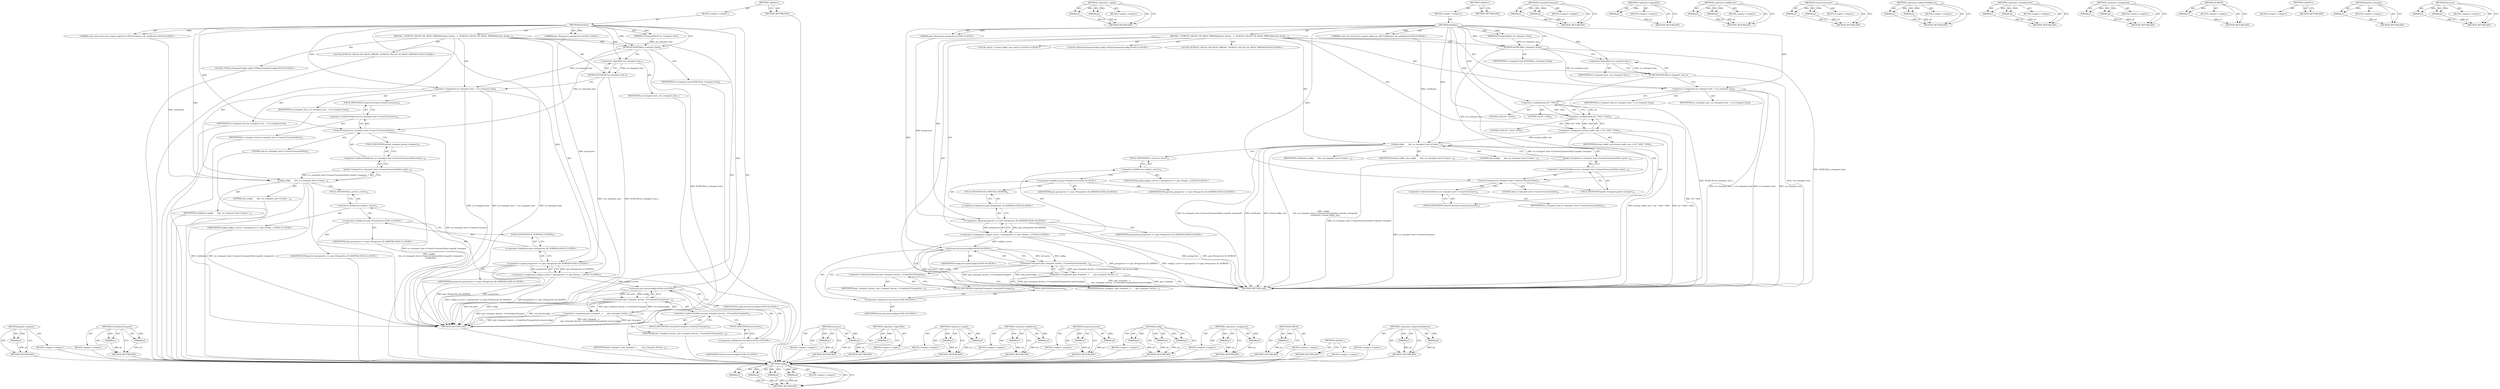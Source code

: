 digraph "std.move" {
vulnerable_102 [label=<(METHOD,packet_transport)>];
vulnerable_103 [label=<(PARAM,p1)>];
vulnerable_104 [label=<(BLOCK,&lt;empty&gt;,&lt;empty&gt;)>];
vulnerable_105 [label=<(METHOD_RETURN,ANY)>];
vulnerable_126 [label=<(METHOD,CreateQuicTransport)>];
vulnerable_127 [label=<(PARAM,p1)>];
vulnerable_128 [label=<(PARAM,p2)>];
vulnerable_129 [label=<(BLOCK,&lt;empty&gt;,&lt;empty&gt;)>];
vulnerable_130 [label=<(METHOD_RETURN,ANY)>];
vulnerable_6 [label=<(METHOD,&lt;global&gt;)<SUB>1</SUB>>];
vulnerable_7 [label=<(BLOCK,&lt;empty&gt;,&lt;empty&gt;)<SUB>1</SUB>>];
vulnerable_8 [label=<(METHOD,Initialize)<SUB>1</SUB>>];
vulnerable_9 [label=<(PARAM,IceTransportHost* ice_transport_host)<SUB>2</SUB>>];
vulnerable_10 [label="<(PARAM,quic::Perspective perspective)<SUB>3</SUB>>"];
vulnerable_11 [label="<(PARAM,const std::vector&lt;rtc::scoped_refptr&lt;rtc::RTCCertificate&gt;&gt;&amp; certificates)<SUB>4</SUB>>"];
vulnerable_12 [label=<(BLOCK,{
  DCHECK_CALLED_ON_VALID_THREAD(thread_checke...,{
  DCHECK_CALLED_ON_VALID_THREAD(thread_checke...)<SUB>4</SUB>>];
vulnerable_13 [label="<(LOCAL,DCHECK_CALLED_ON_VALID_THREAD : DCHECK_CALLED_ON_VALID_THREAD)<SUB>5</SUB>>"];
vulnerable_14 [label=<(DCHECK,DCHECK(ice_transport_host))<SUB>6</SUB>>];
vulnerable_15 [label=<(IDENTIFIER,ice_transport_host,DCHECK(ice_transport_host))<SUB>6</SUB>>];
vulnerable_16 [label=<(DCHECK,DCHECK(!ice_transport_host_))<SUB>7</SUB>>];
vulnerable_17 [label=<(&lt;operator&gt;.logicalNot,!ice_transport_host_)<SUB>7</SUB>>];
vulnerable_18 [label=<(IDENTIFIER,ice_transport_host_,!ice_transport_host_)<SUB>7</SUB>>];
vulnerable_19 [label=<(&lt;operator&gt;.assignment,ice_transport_host_ = ice_transport_host)<SUB>8</SUB>>];
vulnerable_20 [label=<(IDENTIFIER,ice_transport_host_,ice_transport_host_ = ice_transport_host)<SUB>8</SUB>>];
vulnerable_21 [label=<(IDENTIFIER,ice_transport_host,ice_transport_host_ = ice_transport_host)<SUB>8</SUB>>];
vulnerable_22 [label="<(LOCAL,P2PQuicTransportConfig config: P2PQuicTransportConfig)<SUB>9</SUB>>"];
vulnerable_23 [label=<(config,config(
       this, ice_transport_host-&gt;Connec...)<SUB>9</SUB>>];
vulnerable_24 [label=<(LITERAL,this,config(
       this, ice_transport_host-&gt;Connec...)<SUB>10</SUB>>];
vulnerable_25 [label=<(packet_transport,ice_transport_host-&gt;ConnectConsumer(this)-&gt;pack...)<SUB>10</SUB>>];
vulnerable_26 [label=<(&lt;operator&gt;.indirectFieldAccess,ice_transport_host-&gt;ConnectConsumer(this)-&gt;pack...)<SUB>10</SUB>>];
vulnerable_27 [label=<(ConnectConsumer,ice_transport_host-&gt;ConnectConsumer(this))<SUB>10</SUB>>];
vulnerable_28 [label=<(&lt;operator&gt;.indirectFieldAccess,ice_transport_host-&gt;ConnectConsumer)<SUB>10</SUB>>];
vulnerable_29 [label=<(IDENTIFIER,ice_transport_host,ice_transport_host-&gt;ConnectConsumer(this))<SUB>10</SUB>>];
vulnerable_30 [label=<(FIELD_IDENTIFIER,ConnectConsumer,ConnectConsumer)<SUB>10</SUB>>];
vulnerable_31 [label=<(LITERAL,this,ice_transport_host-&gt;ConnectConsumer(this))<SUB>10</SUB>>];
vulnerable_32 [label=<(FIELD_IDENTIFIER,packet_transport,packet_transport)<SUB>10</SUB>>];
vulnerable_33 [label=<(IDENTIFIER,certificates,config(
       this, ice_transport_host-&gt;Connec...)<SUB>11</SUB>>];
vulnerable_34 [label="<(&lt;operator&gt;.assignment,config.is_server = (perspective == quic::Perspe...)<SUB>12</SUB>>"];
vulnerable_35 [label=<(&lt;operator&gt;.fieldAccess,config.is_server)<SUB>12</SUB>>];
vulnerable_36 [label="<(IDENTIFIER,config,config.is_server = (perspective == quic::Perspe...)<SUB>12</SUB>>"];
vulnerable_37 [label=<(FIELD_IDENTIFIER,is_server,is_server)<SUB>12</SUB>>];
vulnerable_38 [label="<(&lt;operator&gt;.equals,perspective == quic::Perspective::IS_SERVER)<SUB>12</SUB>>"];
vulnerable_39 [label="<(IDENTIFIER,perspective,perspective == quic::Perspective::IS_SERVER)<SUB>12</SUB>>"];
vulnerable_40 [label="<(&lt;operator&gt;.fieldAccess,quic::Perspective::IS_SERVER)<SUB>12</SUB>>"];
vulnerable_41 [label="<(&lt;operator&gt;.fieldAccess,quic::Perspective)<SUB>12</SUB>>"];
vulnerable_42 [label="<(IDENTIFIER,quic,perspective == quic::Perspective::IS_SERVER)<SUB>12</SUB>>"];
vulnerable_43 [label="<(IDENTIFIER,Perspective,perspective == quic::Perspective::IS_SERVER)<SUB>12</SUB>>"];
vulnerable_44 [label=<(FIELD_IDENTIFIER,IS_SERVER,IS_SERVER)<SUB>12</SUB>>];
vulnerable_45 [label=<(&lt;operator&gt;.assignment,quic_transport_ =
       quic_transport_factory...)<SUB>13</SUB>>];
vulnerable_46 [label=<(IDENTIFIER,quic_transport_,quic_transport_ =
       quic_transport_factory...)<SUB>13</SUB>>];
vulnerable_47 [label=<(CreateQuicTransport,quic_transport_factory_-&gt;CreateQuicTransport(st...)<SUB>14</SUB>>];
vulnerable_48 [label=<(&lt;operator&gt;.indirectFieldAccess,quic_transport_factory_-&gt;CreateQuicTransport)<SUB>14</SUB>>];
vulnerable_49 [label=<(IDENTIFIER,quic_transport_factory_,quic_transport_factory_-&gt;CreateQuicTransport(st...)<SUB>14</SUB>>];
vulnerable_50 [label=<(FIELD_IDENTIFIER,CreateQuicTransport,CreateQuicTransport)<SUB>14</SUB>>];
vulnerable_51 [label="<(std.move,std::move(config))<SUB>14</SUB>>"];
vulnerable_52 [label="<(&lt;operator&gt;.fieldAccess,std::move)<SUB>14</SUB>>"];
vulnerable_53 [label="<(IDENTIFIER,std,std::move(config))<SUB>14</SUB>>"];
vulnerable_54 [label=<(FIELD_IDENTIFIER,move,move)<SUB>14</SUB>>];
vulnerable_55 [label="<(IDENTIFIER,config,std::move(config))<SUB>14</SUB>>"];
vulnerable_56 [label=<(METHOD_RETURN,void)<SUB>1</SUB>>];
vulnerable_58 [label=<(METHOD_RETURN,ANY)<SUB>1</SUB>>];
vulnerable_131 [label=<(METHOD,std.move)>];
vulnerable_132 [label=<(PARAM,p1)>];
vulnerable_133 [label=<(PARAM,p2)>];
vulnerable_134 [label=<(BLOCK,&lt;empty&gt;,&lt;empty&gt;)>];
vulnerable_135 [label=<(METHOD_RETURN,ANY)>];
vulnerable_87 [label=<(METHOD,&lt;operator&gt;.logicalNot)>];
vulnerable_88 [label=<(PARAM,p1)>];
vulnerable_89 [label=<(BLOCK,&lt;empty&gt;,&lt;empty&gt;)>];
vulnerable_90 [label=<(METHOD_RETURN,ANY)>];
vulnerable_121 [label=<(METHOD,&lt;operator&gt;.equals)>];
vulnerable_122 [label=<(PARAM,p1)>];
vulnerable_123 [label=<(PARAM,p2)>];
vulnerable_124 [label=<(BLOCK,&lt;empty&gt;,&lt;empty&gt;)>];
vulnerable_125 [label=<(METHOD_RETURN,ANY)>];
vulnerable_116 [label=<(METHOD,&lt;operator&gt;.fieldAccess)>];
vulnerable_117 [label=<(PARAM,p1)>];
vulnerable_118 [label=<(PARAM,p2)>];
vulnerable_119 [label=<(BLOCK,&lt;empty&gt;,&lt;empty&gt;)>];
vulnerable_120 [label=<(METHOD_RETURN,ANY)>];
vulnerable_111 [label=<(METHOD,ConnectConsumer)>];
vulnerable_112 [label=<(PARAM,p1)>];
vulnerable_113 [label=<(PARAM,p2)>];
vulnerable_114 [label=<(BLOCK,&lt;empty&gt;,&lt;empty&gt;)>];
vulnerable_115 [label=<(METHOD_RETURN,ANY)>];
vulnerable_96 [label=<(METHOD,config)>];
vulnerable_97 [label=<(PARAM,p1)>];
vulnerable_98 [label=<(PARAM,p2)>];
vulnerable_99 [label=<(PARAM,p3)>];
vulnerable_100 [label=<(BLOCK,&lt;empty&gt;,&lt;empty&gt;)>];
vulnerable_101 [label=<(METHOD_RETURN,ANY)>];
vulnerable_91 [label=<(METHOD,&lt;operator&gt;.assignment)>];
vulnerable_92 [label=<(PARAM,p1)>];
vulnerable_93 [label=<(PARAM,p2)>];
vulnerable_94 [label=<(BLOCK,&lt;empty&gt;,&lt;empty&gt;)>];
vulnerable_95 [label=<(METHOD_RETURN,ANY)>];
vulnerable_83 [label=<(METHOD,DCHECK)>];
vulnerable_84 [label=<(PARAM,p1)>];
vulnerable_85 [label=<(BLOCK,&lt;empty&gt;,&lt;empty&gt;)>];
vulnerable_86 [label=<(METHOD_RETURN,ANY)>];
vulnerable_77 [label=<(METHOD,&lt;global&gt;)<SUB>1</SUB>>];
vulnerable_78 [label=<(BLOCK,&lt;empty&gt;,&lt;empty&gt;)>];
vulnerable_79 [label=<(METHOD_RETURN,ANY)>];
vulnerable_106 [label=<(METHOD,&lt;operator&gt;.indirectFieldAccess)>];
vulnerable_107 [label=<(PARAM,p1)>];
vulnerable_108 [label=<(PARAM,p2)>];
vulnerable_109 [label=<(BLOCK,&lt;empty&gt;,&lt;empty&gt;)>];
vulnerable_110 [label=<(METHOD_RETURN,ANY)>];
fixed_114 [label=<(METHOD,config)>];
fixed_115 [label=<(PARAM,p1)>];
fixed_116 [label=<(PARAM,p2)>];
fixed_117 [label=<(PARAM,p3)>];
fixed_118 [label=<(PARAM,p4)>];
fixed_119 [label=<(BLOCK,&lt;empty&gt;,&lt;empty&gt;)>];
fixed_120 [label=<(METHOD_RETURN,ANY)>];
fixed_140 [label=<(METHOD,&lt;operator&gt;.equals)>];
fixed_141 [label=<(PARAM,p1)>];
fixed_142 [label=<(PARAM,p2)>];
fixed_143 [label=<(BLOCK,&lt;empty&gt;,&lt;empty&gt;)>];
fixed_144 [label=<(METHOD_RETURN,ANY)>];
fixed_6 [label=<(METHOD,&lt;global&gt;)<SUB>1</SUB>>];
fixed_7 [label=<(BLOCK,&lt;empty&gt;,&lt;empty&gt;)<SUB>1</SUB>>];
fixed_8 [label=<(METHOD,Initialize)<SUB>1</SUB>>];
fixed_9 [label=<(PARAM,IceTransportHost* ice_transport_host)<SUB>2</SUB>>];
fixed_10 [label="<(PARAM,quic::Perspective perspective)<SUB>3</SUB>>"];
fixed_11 [label="<(PARAM,const std::vector&lt;rtc::scoped_refptr&lt;rtc::RTCCertificate&gt;&gt;&amp; certificates)<SUB>4</SUB>>"];
fixed_12 [label=<(BLOCK,{
  DCHECK_CALLED_ON_VALID_THREAD(thread_checke...,{
  DCHECK_CALLED_ON_VALID_THREAD(thread_checke...)<SUB>4</SUB>>];
fixed_13 [label="<(LOCAL,DCHECK_CALLED_ON_VALID_THREAD : DCHECK_CALLED_ON_VALID_THREAD)<SUB>5</SUB>>"];
fixed_14 [label=<(DCHECK,DCHECK(ice_transport_host))<SUB>6</SUB>>];
fixed_15 [label=<(IDENTIFIER,ice_transport_host,DCHECK(ice_transport_host))<SUB>6</SUB>>];
fixed_16 [label=<(DCHECK,DCHECK(!ice_transport_host_))<SUB>7</SUB>>];
fixed_17 [label=<(&lt;operator&gt;.logicalNot,!ice_transport_host_)<SUB>7</SUB>>];
fixed_18 [label=<(IDENTIFIER,ice_transport_host_,!ice_transport_host_)<SUB>7</SUB>>];
fixed_19 [label=<(&lt;operator&gt;.assignment,ice_transport_host_ = ice_transport_host)<SUB>8</SUB>>];
fixed_20 [label=<(IDENTIFIER,ice_transport_host_,ice_transport_host_ = ice_transport_host)<SUB>8</SUB>>];
fixed_21 [label=<(IDENTIFIER,ice_transport_host,ice_transport_host_ = ice_transport_host)<SUB>8</SUB>>];
fixed_22 [label="<(LOCAL,uint32_t stream_buffer_size: uint32_t)<SUB>12</SUB>>"];
fixed_23 [label=<(&lt;operator&gt;.assignment,stream_buffer_size = 24 * 1024 * 1024)<SUB>12</SUB>>];
fixed_24 [label=<(IDENTIFIER,stream_buffer_size,stream_buffer_size = 24 * 1024 * 1024)<SUB>12</SUB>>];
fixed_25 [label=<(&lt;operator&gt;.multiplication,24 * 1024 * 1024)<SUB>12</SUB>>];
fixed_26 [label=<(&lt;operator&gt;.multiplication,24 * 1024)<SUB>12</SUB>>];
fixed_27 [label=<(LITERAL,24,24 * 1024)<SUB>12</SUB>>];
fixed_28 [label=<(LITERAL,1024,24 * 1024)<SUB>12</SUB>>];
fixed_29 [label=<(LITERAL,1024,24 * 1024 * 1024)<SUB>12</SUB>>];
fixed_30 [label="<(LOCAL,P2PQuicTransportConfig config: P2PQuicTransportConfig)<SUB>13</SUB>>"];
fixed_31 [label=<(config,config(
       this, ice_transport_host-&gt;Connec...)<SUB>13</SUB>>];
fixed_32 [label=<(LITERAL,this,config(
       this, ice_transport_host-&gt;Connec...)<SUB>14</SUB>>];
fixed_33 [label=<(packet_transport,ice_transport_host-&gt;ConnectConsumer(this)-&gt;pack...)<SUB>14</SUB>>];
fixed_34 [label=<(&lt;operator&gt;.indirectFieldAccess,ice_transport_host-&gt;ConnectConsumer(this)-&gt;pack...)<SUB>14</SUB>>];
fixed_35 [label=<(ConnectConsumer,ice_transport_host-&gt;ConnectConsumer(this))<SUB>14</SUB>>];
fixed_36 [label=<(&lt;operator&gt;.indirectFieldAccess,ice_transport_host-&gt;ConnectConsumer)<SUB>14</SUB>>];
fixed_37 [label=<(IDENTIFIER,ice_transport_host,ice_transport_host-&gt;ConnectConsumer(this))<SUB>14</SUB>>];
fixed_38 [label=<(FIELD_IDENTIFIER,ConnectConsumer,ConnectConsumer)<SUB>14</SUB>>];
fixed_39 [label=<(LITERAL,this,ice_transport_host-&gt;ConnectConsumer(this))<SUB>14</SUB>>];
fixed_40 [label=<(FIELD_IDENTIFIER,packet_transport,packet_transport)<SUB>14</SUB>>];
fixed_41 [label=<(IDENTIFIER,certificates,config(
       this, ice_transport_host-&gt;Connec...)<SUB>15</SUB>>];
fixed_42 [label=<(IDENTIFIER,stream_buffer_size,config(
       this, ice_transport_host-&gt;Connec...)<SUB>15</SUB>>];
fixed_43 [label="<(&lt;operator&gt;.assignment,config.is_server = (perspective == quic::Perspe...)<SUB>16</SUB>>"];
fixed_44 [label=<(&lt;operator&gt;.fieldAccess,config.is_server)<SUB>16</SUB>>];
fixed_45 [label="<(IDENTIFIER,config,config.is_server = (perspective == quic::Perspe...)<SUB>16</SUB>>"];
fixed_46 [label=<(FIELD_IDENTIFIER,is_server,is_server)<SUB>16</SUB>>];
fixed_47 [label="<(&lt;operator&gt;.equals,perspective == quic::Perspective::IS_SERVER)<SUB>16</SUB>>"];
fixed_48 [label="<(IDENTIFIER,perspective,perspective == quic::Perspective::IS_SERVER)<SUB>16</SUB>>"];
fixed_49 [label="<(&lt;operator&gt;.fieldAccess,quic::Perspective::IS_SERVER)<SUB>16</SUB>>"];
fixed_50 [label="<(&lt;operator&gt;.fieldAccess,quic::Perspective)<SUB>16</SUB>>"];
fixed_51 [label="<(IDENTIFIER,quic,perspective == quic::Perspective::IS_SERVER)<SUB>16</SUB>>"];
fixed_52 [label="<(IDENTIFIER,Perspective,perspective == quic::Perspective::IS_SERVER)<SUB>16</SUB>>"];
fixed_53 [label=<(FIELD_IDENTIFIER,IS_SERVER,IS_SERVER)<SUB>16</SUB>>];
fixed_54 [label=<(&lt;operator&gt;.assignment,quic_transport_ =
       quic_transport_factory...)<SUB>17</SUB>>];
fixed_55 [label=<(IDENTIFIER,quic_transport_,quic_transport_ =
       quic_transport_factory...)<SUB>17</SUB>>];
fixed_56 [label=<(CreateQuicTransport,quic_transport_factory_-&gt;CreateQuicTransport(st...)<SUB>18</SUB>>];
fixed_57 [label=<(&lt;operator&gt;.indirectFieldAccess,quic_transport_factory_-&gt;CreateQuicTransport)<SUB>18</SUB>>];
fixed_58 [label=<(IDENTIFIER,quic_transport_factory_,quic_transport_factory_-&gt;CreateQuicTransport(st...)<SUB>18</SUB>>];
fixed_59 [label=<(FIELD_IDENTIFIER,CreateQuicTransport,CreateQuicTransport)<SUB>18</SUB>>];
fixed_60 [label="<(std.move,std::move(config))<SUB>18</SUB>>"];
fixed_61 [label="<(&lt;operator&gt;.fieldAccess,std::move)<SUB>18</SUB>>"];
fixed_62 [label="<(IDENTIFIER,std,std::move(config))<SUB>18</SUB>>"];
fixed_63 [label=<(FIELD_IDENTIFIER,move,move)<SUB>18</SUB>>];
fixed_64 [label="<(IDENTIFIER,config,std::move(config))<SUB>18</SUB>>"];
fixed_65 [label=<(METHOD_RETURN,void)<SUB>1</SUB>>];
fixed_67 [label=<(METHOD_RETURN,ANY)<SUB>1</SUB>>];
fixed_145 [label=<(METHOD,CreateQuicTransport)>];
fixed_146 [label=<(PARAM,p1)>];
fixed_147 [label=<(PARAM,p2)>];
fixed_148 [label=<(BLOCK,&lt;empty&gt;,&lt;empty&gt;)>];
fixed_149 [label=<(METHOD_RETURN,ANY)>];
fixed_100 [label=<(METHOD,&lt;operator&gt;.logicalNot)>];
fixed_101 [label=<(PARAM,p1)>];
fixed_102 [label=<(BLOCK,&lt;empty&gt;,&lt;empty&gt;)>];
fixed_103 [label=<(METHOD_RETURN,ANY)>];
fixed_135 [label=<(METHOD,&lt;operator&gt;.fieldAccess)>];
fixed_136 [label=<(PARAM,p1)>];
fixed_137 [label=<(PARAM,p2)>];
fixed_138 [label=<(BLOCK,&lt;empty&gt;,&lt;empty&gt;)>];
fixed_139 [label=<(METHOD_RETURN,ANY)>];
fixed_130 [label=<(METHOD,ConnectConsumer)>];
fixed_131 [label=<(PARAM,p1)>];
fixed_132 [label=<(PARAM,p2)>];
fixed_133 [label=<(BLOCK,&lt;empty&gt;,&lt;empty&gt;)>];
fixed_134 [label=<(METHOD_RETURN,ANY)>];
fixed_125 [label=<(METHOD,&lt;operator&gt;.indirectFieldAccess)>];
fixed_126 [label=<(PARAM,p1)>];
fixed_127 [label=<(PARAM,p2)>];
fixed_128 [label=<(BLOCK,&lt;empty&gt;,&lt;empty&gt;)>];
fixed_129 [label=<(METHOD_RETURN,ANY)>];
fixed_109 [label=<(METHOD,&lt;operator&gt;.multiplication)>];
fixed_110 [label=<(PARAM,p1)>];
fixed_111 [label=<(PARAM,p2)>];
fixed_112 [label=<(BLOCK,&lt;empty&gt;,&lt;empty&gt;)>];
fixed_113 [label=<(METHOD_RETURN,ANY)>];
fixed_104 [label=<(METHOD,&lt;operator&gt;.assignment)>];
fixed_105 [label=<(PARAM,p1)>];
fixed_106 [label=<(PARAM,p2)>];
fixed_107 [label=<(BLOCK,&lt;empty&gt;,&lt;empty&gt;)>];
fixed_108 [label=<(METHOD_RETURN,ANY)>];
fixed_96 [label=<(METHOD,DCHECK)>];
fixed_97 [label=<(PARAM,p1)>];
fixed_98 [label=<(BLOCK,&lt;empty&gt;,&lt;empty&gt;)>];
fixed_99 [label=<(METHOD_RETURN,ANY)>];
fixed_90 [label=<(METHOD,&lt;global&gt;)<SUB>1</SUB>>];
fixed_91 [label=<(BLOCK,&lt;empty&gt;,&lt;empty&gt;)>];
fixed_92 [label=<(METHOD_RETURN,ANY)>];
fixed_121 [label=<(METHOD,packet_transport)>];
fixed_122 [label=<(PARAM,p1)>];
fixed_123 [label=<(BLOCK,&lt;empty&gt;,&lt;empty&gt;)>];
fixed_124 [label=<(METHOD_RETURN,ANY)>];
fixed_150 [label=<(METHOD,std.move)>];
fixed_151 [label=<(PARAM,p1)>];
fixed_152 [label=<(PARAM,p2)>];
fixed_153 [label=<(BLOCK,&lt;empty&gt;,&lt;empty&gt;)>];
fixed_154 [label=<(METHOD_RETURN,ANY)>];
vulnerable_102 -> vulnerable_103  [key=0, label="AST: "];
vulnerable_102 -> vulnerable_103  [key=1, label="DDG: "];
vulnerable_102 -> vulnerable_104  [key=0, label="AST: "];
vulnerable_102 -> vulnerable_105  [key=0, label="AST: "];
vulnerable_102 -> vulnerable_105  [key=1, label="CFG: "];
vulnerable_103 -> vulnerable_105  [key=0, label="DDG: p1"];
vulnerable_104 -> fixed_114  [key=0];
vulnerable_105 -> fixed_114  [key=0];
vulnerable_126 -> vulnerable_127  [key=0, label="AST: "];
vulnerable_126 -> vulnerable_127  [key=1, label="DDG: "];
vulnerable_126 -> vulnerable_129  [key=0, label="AST: "];
vulnerable_126 -> vulnerable_128  [key=0, label="AST: "];
vulnerable_126 -> vulnerable_128  [key=1, label="DDG: "];
vulnerable_126 -> vulnerable_130  [key=0, label="AST: "];
vulnerable_126 -> vulnerable_130  [key=1, label="CFG: "];
vulnerable_127 -> vulnerable_130  [key=0, label="DDG: p1"];
vulnerable_128 -> vulnerable_130  [key=0, label="DDG: p2"];
vulnerable_129 -> fixed_114  [key=0];
vulnerable_130 -> fixed_114  [key=0];
vulnerable_6 -> vulnerable_7  [key=0, label="AST: "];
vulnerable_6 -> vulnerable_58  [key=0, label="AST: "];
vulnerable_6 -> vulnerable_58  [key=1, label="CFG: "];
vulnerable_7 -> vulnerable_8  [key=0, label="AST: "];
vulnerable_8 -> vulnerable_9  [key=0, label="AST: "];
vulnerable_8 -> vulnerable_9  [key=1, label="DDG: "];
vulnerable_8 -> vulnerable_10  [key=0, label="AST: "];
vulnerable_8 -> vulnerable_10  [key=1, label="DDG: "];
vulnerable_8 -> vulnerable_11  [key=0, label="AST: "];
vulnerable_8 -> vulnerable_11  [key=1, label="DDG: "];
vulnerable_8 -> vulnerable_12  [key=0, label="AST: "];
vulnerable_8 -> vulnerable_56  [key=0, label="AST: "];
vulnerable_8 -> vulnerable_14  [key=0, label="CFG: "];
vulnerable_8 -> vulnerable_14  [key=1, label="DDG: "];
vulnerable_8 -> vulnerable_19  [key=0, label="DDG: "];
vulnerable_8 -> vulnerable_23  [key=0, label="DDG: "];
vulnerable_8 -> vulnerable_17  [key=0, label="DDG: "];
vulnerable_8 -> vulnerable_38  [key=0, label="DDG: "];
vulnerable_8 -> vulnerable_51  [key=0, label="DDG: "];
vulnerable_8 -> vulnerable_27  [key=0, label="DDG: "];
vulnerable_9 -> vulnerable_14  [key=0, label="DDG: ice_transport_host"];
vulnerable_10 -> vulnerable_38  [key=0, label="DDG: perspective"];
vulnerable_11 -> vulnerable_23  [key=0, label="DDG: certificates"];
vulnerable_12 -> vulnerable_13  [key=0, label="AST: "];
vulnerable_12 -> vulnerable_14  [key=0, label="AST: "];
vulnerable_12 -> vulnerable_16  [key=0, label="AST: "];
vulnerable_12 -> vulnerable_19  [key=0, label="AST: "];
vulnerable_12 -> vulnerable_22  [key=0, label="AST: "];
vulnerable_12 -> vulnerable_23  [key=0, label="AST: "];
vulnerable_12 -> vulnerable_34  [key=0, label="AST: "];
vulnerable_12 -> vulnerable_45  [key=0, label="AST: "];
vulnerable_13 -> fixed_114  [key=0];
vulnerable_14 -> vulnerable_15  [key=0, label="AST: "];
vulnerable_14 -> vulnerable_17  [key=0, label="CFG: "];
vulnerable_14 -> vulnerable_56  [key=0, label="DDG: DCHECK(ice_transport_host)"];
vulnerable_14 -> vulnerable_19  [key=0, label="DDG: ice_transport_host"];
vulnerable_14 -> vulnerable_27  [key=0, label="DDG: ice_transport_host"];
vulnerable_15 -> fixed_114  [key=0];
vulnerable_16 -> vulnerable_17  [key=0, label="AST: "];
vulnerable_16 -> vulnerable_19  [key=0, label="CFG: "];
vulnerable_16 -> vulnerable_56  [key=0, label="DDG: !ice_transport_host_"];
vulnerable_16 -> vulnerable_56  [key=1, label="DDG: DCHECK(!ice_transport_host_)"];
vulnerable_17 -> vulnerable_18  [key=0, label="AST: "];
vulnerable_17 -> vulnerable_16  [key=0, label="CFG: "];
vulnerable_17 -> vulnerable_16  [key=1, label="DDG: ice_transport_host_"];
vulnerable_18 -> fixed_114  [key=0];
vulnerable_19 -> vulnerable_20  [key=0, label="AST: "];
vulnerable_19 -> vulnerable_21  [key=0, label="AST: "];
vulnerable_19 -> vulnerable_30  [key=0, label="CFG: "];
vulnerable_19 -> vulnerable_56  [key=0, label="DDG: ice_transport_host_"];
vulnerable_19 -> vulnerable_56  [key=1, label="DDG: ice_transport_host"];
vulnerable_19 -> vulnerable_56  [key=2, label="DDG: ice_transport_host_ = ice_transport_host"];
vulnerable_20 -> fixed_114  [key=0];
vulnerable_21 -> fixed_114  [key=0];
vulnerable_22 -> fixed_114  [key=0];
vulnerable_23 -> vulnerable_24  [key=0, label="AST: "];
vulnerable_23 -> vulnerable_25  [key=0, label="AST: "];
vulnerable_23 -> vulnerable_33  [key=0, label="AST: "];
vulnerable_23 -> vulnerable_37  [key=0, label="CFG: "];
vulnerable_23 -> vulnerable_56  [key=0, label="DDG: ice_transport_host-&gt;ConnectConsumer(this)-&gt;packet_transport()"];
vulnerable_23 -> vulnerable_56  [key=1, label="DDG: certificates"];
vulnerable_23 -> vulnerable_56  [key=2, label="DDG: config(
       this, ice_transport_host-&gt;ConnectConsumer(this)-&gt;packet_transport(),
      certificates)"];
vulnerable_24 -> fixed_114  [key=0];
vulnerable_25 -> vulnerable_26  [key=0, label="AST: "];
vulnerable_25 -> vulnerable_23  [key=0, label="CFG: "];
vulnerable_25 -> vulnerable_23  [key=1, label="DDG: ice_transport_host-&gt;ConnectConsumer(this)-&gt;packet_transport"];
vulnerable_25 -> vulnerable_56  [key=0, label="DDG: ice_transport_host-&gt;ConnectConsumer(this)-&gt;packet_transport"];
vulnerable_26 -> vulnerable_27  [key=0, label="AST: "];
vulnerable_26 -> vulnerable_32  [key=0, label="AST: "];
vulnerable_26 -> vulnerable_25  [key=0, label="CFG: "];
vulnerable_27 -> vulnerable_28  [key=0, label="AST: "];
vulnerable_27 -> vulnerable_31  [key=0, label="AST: "];
vulnerable_27 -> vulnerable_32  [key=0, label="CFG: "];
vulnerable_27 -> vulnerable_56  [key=0, label="DDG: ice_transport_host-&gt;ConnectConsumer"];
vulnerable_28 -> vulnerable_29  [key=0, label="AST: "];
vulnerable_28 -> vulnerable_30  [key=0, label="AST: "];
vulnerable_28 -> vulnerable_27  [key=0, label="CFG: "];
vulnerable_29 -> fixed_114  [key=0];
vulnerable_30 -> vulnerable_28  [key=0, label="CFG: "];
vulnerable_31 -> fixed_114  [key=0];
vulnerable_32 -> vulnerable_26  [key=0, label="CFG: "];
vulnerable_33 -> fixed_114  [key=0];
vulnerable_34 -> vulnerable_35  [key=0, label="AST: "];
vulnerable_34 -> vulnerable_38  [key=0, label="AST: "];
vulnerable_34 -> vulnerable_50  [key=0, label="CFG: "];
vulnerable_34 -> vulnerable_56  [key=0, label="DDG: perspective == quic::Perspective::IS_SERVER"];
vulnerable_34 -> vulnerable_56  [key=1, label="DDG: config.is_server = (perspective == quic::Perspective::IS_SERVER)"];
vulnerable_34 -> vulnerable_51  [key=0, label="DDG: config.is_server"];
vulnerable_35 -> vulnerable_36  [key=0, label="AST: "];
vulnerable_35 -> vulnerable_37  [key=0, label="AST: "];
vulnerable_35 -> vulnerable_41  [key=0, label="CFG: "];
vulnerable_36 -> fixed_114  [key=0];
vulnerable_37 -> vulnerable_35  [key=0, label="CFG: "];
vulnerable_38 -> vulnerable_39  [key=0, label="AST: "];
vulnerable_38 -> vulnerable_40  [key=0, label="AST: "];
vulnerable_38 -> vulnerable_34  [key=0, label="CFG: "];
vulnerable_38 -> vulnerable_34  [key=1, label="DDG: perspective"];
vulnerable_38 -> vulnerable_34  [key=2, label="DDG: quic::Perspective::IS_SERVER"];
vulnerable_38 -> vulnerable_56  [key=0, label="DDG: perspective"];
vulnerable_38 -> vulnerable_56  [key=1, label="DDG: quic::Perspective::IS_SERVER"];
vulnerable_39 -> fixed_114  [key=0];
vulnerable_40 -> vulnerable_41  [key=0, label="AST: "];
vulnerable_40 -> vulnerable_44  [key=0, label="AST: "];
vulnerable_40 -> vulnerable_38  [key=0, label="CFG: "];
vulnerable_41 -> vulnerable_42  [key=0, label="AST: "];
vulnerable_41 -> vulnerable_43  [key=0, label="AST: "];
vulnerable_41 -> vulnerable_44  [key=0, label="CFG: "];
vulnerable_42 -> fixed_114  [key=0];
vulnerable_43 -> fixed_114  [key=0];
vulnerable_44 -> vulnerable_40  [key=0, label="CFG: "];
vulnerable_45 -> vulnerable_46  [key=0, label="AST: "];
vulnerable_45 -> vulnerable_47  [key=0, label="AST: "];
vulnerable_45 -> vulnerable_56  [key=0, label="CFG: "];
vulnerable_45 -> vulnerable_56  [key=1, label="DDG: quic_transport_factory_-&gt;CreateQuicTransport(std::move(config))"];
vulnerable_45 -> vulnerable_56  [key=2, label="DDG: quic_transport_ =
       quic_transport_factory_-&gt;CreateQuicTransport(std::move(config))"];
vulnerable_45 -> vulnerable_56  [key=3, label="DDG: quic_transport_"];
vulnerable_46 -> fixed_114  [key=0];
vulnerable_47 -> vulnerable_48  [key=0, label="AST: "];
vulnerable_47 -> vulnerable_51  [key=0, label="AST: "];
vulnerable_47 -> vulnerable_45  [key=0, label="CFG: "];
vulnerable_47 -> vulnerable_45  [key=1, label="DDG: quic_transport_factory_-&gt;CreateQuicTransport"];
vulnerable_47 -> vulnerable_45  [key=2, label="DDG: std::move(config)"];
vulnerable_47 -> vulnerable_56  [key=0, label="DDG: quic_transport_factory_-&gt;CreateQuicTransport"];
vulnerable_47 -> vulnerable_56  [key=1, label="DDG: std::move(config)"];
vulnerable_48 -> vulnerable_49  [key=0, label="AST: "];
vulnerable_48 -> vulnerable_50  [key=0, label="AST: "];
vulnerable_48 -> vulnerable_54  [key=0, label="CFG: "];
vulnerable_49 -> fixed_114  [key=0];
vulnerable_50 -> vulnerable_48  [key=0, label="CFG: "];
vulnerable_51 -> vulnerable_52  [key=0, label="AST: "];
vulnerable_51 -> vulnerable_55  [key=0, label="AST: "];
vulnerable_51 -> vulnerable_47  [key=0, label="CFG: "];
vulnerable_51 -> vulnerable_47  [key=1, label="DDG: std::move"];
vulnerable_51 -> vulnerable_47  [key=2, label="DDG: config"];
vulnerable_51 -> vulnerable_56  [key=0, label="DDG: std::move"];
vulnerable_51 -> vulnerable_56  [key=1, label="DDG: config"];
vulnerable_52 -> vulnerable_53  [key=0, label="AST: "];
vulnerable_52 -> vulnerable_54  [key=0, label="AST: "];
vulnerable_52 -> vulnerable_51  [key=0, label="CFG: "];
vulnerable_53 -> fixed_114  [key=0];
vulnerable_54 -> vulnerable_52  [key=0, label="CFG: "];
vulnerable_55 -> fixed_114  [key=0];
vulnerable_56 -> fixed_114  [key=0];
vulnerable_58 -> fixed_114  [key=0];
vulnerable_131 -> vulnerable_132  [key=0, label="AST: "];
vulnerable_131 -> vulnerable_132  [key=1, label="DDG: "];
vulnerable_131 -> vulnerable_134  [key=0, label="AST: "];
vulnerable_131 -> vulnerable_133  [key=0, label="AST: "];
vulnerable_131 -> vulnerable_133  [key=1, label="DDG: "];
vulnerable_131 -> vulnerable_135  [key=0, label="AST: "];
vulnerable_131 -> vulnerable_135  [key=1, label="CFG: "];
vulnerable_132 -> vulnerable_135  [key=0, label="DDG: p1"];
vulnerable_133 -> vulnerable_135  [key=0, label="DDG: p2"];
vulnerable_134 -> fixed_114  [key=0];
vulnerable_135 -> fixed_114  [key=0];
vulnerable_87 -> vulnerable_88  [key=0, label="AST: "];
vulnerable_87 -> vulnerable_88  [key=1, label="DDG: "];
vulnerable_87 -> vulnerable_89  [key=0, label="AST: "];
vulnerable_87 -> vulnerable_90  [key=0, label="AST: "];
vulnerable_87 -> vulnerable_90  [key=1, label="CFG: "];
vulnerable_88 -> vulnerable_90  [key=0, label="DDG: p1"];
vulnerable_89 -> fixed_114  [key=0];
vulnerable_90 -> fixed_114  [key=0];
vulnerable_121 -> vulnerable_122  [key=0, label="AST: "];
vulnerable_121 -> vulnerable_122  [key=1, label="DDG: "];
vulnerable_121 -> vulnerable_124  [key=0, label="AST: "];
vulnerable_121 -> vulnerable_123  [key=0, label="AST: "];
vulnerable_121 -> vulnerable_123  [key=1, label="DDG: "];
vulnerable_121 -> vulnerable_125  [key=0, label="AST: "];
vulnerable_121 -> vulnerable_125  [key=1, label="CFG: "];
vulnerable_122 -> vulnerable_125  [key=0, label="DDG: p1"];
vulnerable_123 -> vulnerable_125  [key=0, label="DDG: p2"];
vulnerable_124 -> fixed_114  [key=0];
vulnerable_125 -> fixed_114  [key=0];
vulnerable_116 -> vulnerable_117  [key=0, label="AST: "];
vulnerable_116 -> vulnerable_117  [key=1, label="DDG: "];
vulnerable_116 -> vulnerable_119  [key=0, label="AST: "];
vulnerable_116 -> vulnerable_118  [key=0, label="AST: "];
vulnerable_116 -> vulnerable_118  [key=1, label="DDG: "];
vulnerable_116 -> vulnerable_120  [key=0, label="AST: "];
vulnerable_116 -> vulnerable_120  [key=1, label="CFG: "];
vulnerable_117 -> vulnerable_120  [key=0, label="DDG: p1"];
vulnerable_118 -> vulnerable_120  [key=0, label="DDG: p2"];
vulnerable_119 -> fixed_114  [key=0];
vulnerable_120 -> fixed_114  [key=0];
vulnerable_111 -> vulnerable_112  [key=0, label="AST: "];
vulnerable_111 -> vulnerable_112  [key=1, label="DDG: "];
vulnerable_111 -> vulnerable_114  [key=0, label="AST: "];
vulnerable_111 -> vulnerable_113  [key=0, label="AST: "];
vulnerable_111 -> vulnerable_113  [key=1, label="DDG: "];
vulnerable_111 -> vulnerable_115  [key=0, label="AST: "];
vulnerable_111 -> vulnerable_115  [key=1, label="CFG: "];
vulnerable_112 -> vulnerable_115  [key=0, label="DDG: p1"];
vulnerable_113 -> vulnerable_115  [key=0, label="DDG: p2"];
vulnerable_114 -> fixed_114  [key=0];
vulnerable_115 -> fixed_114  [key=0];
vulnerable_96 -> vulnerable_97  [key=0, label="AST: "];
vulnerable_96 -> vulnerable_97  [key=1, label="DDG: "];
vulnerable_96 -> vulnerable_100  [key=0, label="AST: "];
vulnerable_96 -> vulnerable_98  [key=0, label="AST: "];
vulnerable_96 -> vulnerable_98  [key=1, label="DDG: "];
vulnerable_96 -> vulnerable_101  [key=0, label="AST: "];
vulnerable_96 -> vulnerable_101  [key=1, label="CFG: "];
vulnerable_96 -> vulnerable_99  [key=0, label="AST: "];
vulnerable_96 -> vulnerable_99  [key=1, label="DDG: "];
vulnerable_97 -> vulnerable_101  [key=0, label="DDG: p1"];
vulnerable_98 -> vulnerable_101  [key=0, label="DDG: p2"];
vulnerable_99 -> vulnerable_101  [key=0, label="DDG: p3"];
vulnerable_100 -> fixed_114  [key=0];
vulnerable_101 -> fixed_114  [key=0];
vulnerable_91 -> vulnerable_92  [key=0, label="AST: "];
vulnerable_91 -> vulnerable_92  [key=1, label="DDG: "];
vulnerable_91 -> vulnerable_94  [key=0, label="AST: "];
vulnerable_91 -> vulnerable_93  [key=0, label="AST: "];
vulnerable_91 -> vulnerable_93  [key=1, label="DDG: "];
vulnerable_91 -> vulnerable_95  [key=0, label="AST: "];
vulnerable_91 -> vulnerable_95  [key=1, label="CFG: "];
vulnerable_92 -> vulnerable_95  [key=0, label="DDG: p1"];
vulnerable_93 -> vulnerable_95  [key=0, label="DDG: p2"];
vulnerable_94 -> fixed_114  [key=0];
vulnerable_95 -> fixed_114  [key=0];
vulnerable_83 -> vulnerable_84  [key=0, label="AST: "];
vulnerable_83 -> vulnerable_84  [key=1, label="DDG: "];
vulnerable_83 -> vulnerable_85  [key=0, label="AST: "];
vulnerable_83 -> vulnerable_86  [key=0, label="AST: "];
vulnerable_83 -> vulnerable_86  [key=1, label="CFG: "];
vulnerable_84 -> vulnerable_86  [key=0, label="DDG: p1"];
vulnerable_85 -> fixed_114  [key=0];
vulnerable_86 -> fixed_114  [key=0];
vulnerable_77 -> vulnerable_78  [key=0, label="AST: "];
vulnerable_77 -> vulnerable_79  [key=0, label="AST: "];
vulnerable_77 -> vulnerable_79  [key=1, label="CFG: "];
vulnerable_78 -> fixed_114  [key=0];
vulnerable_79 -> fixed_114  [key=0];
vulnerable_106 -> vulnerable_107  [key=0, label="AST: "];
vulnerable_106 -> vulnerable_107  [key=1, label="DDG: "];
vulnerable_106 -> vulnerable_109  [key=0, label="AST: "];
vulnerable_106 -> vulnerable_108  [key=0, label="AST: "];
vulnerable_106 -> vulnerable_108  [key=1, label="DDG: "];
vulnerable_106 -> vulnerable_110  [key=0, label="AST: "];
vulnerable_106 -> vulnerable_110  [key=1, label="CFG: "];
vulnerable_107 -> vulnerable_110  [key=0, label="DDG: p1"];
vulnerable_108 -> vulnerable_110  [key=0, label="DDG: p2"];
vulnerable_109 -> fixed_114  [key=0];
vulnerable_110 -> fixed_114  [key=0];
fixed_114 -> fixed_115  [key=0, label="AST: "];
fixed_114 -> fixed_115  [key=1, label="DDG: "];
fixed_114 -> fixed_119  [key=0, label="AST: "];
fixed_114 -> fixed_116  [key=0, label="AST: "];
fixed_114 -> fixed_116  [key=1, label="DDG: "];
fixed_114 -> fixed_120  [key=0, label="AST: "];
fixed_114 -> fixed_120  [key=1, label="CFG: "];
fixed_114 -> fixed_117  [key=0, label="AST: "];
fixed_114 -> fixed_117  [key=1, label="DDG: "];
fixed_114 -> fixed_118  [key=0, label="AST: "];
fixed_114 -> fixed_118  [key=1, label="DDG: "];
fixed_115 -> fixed_120  [key=0, label="DDG: p1"];
fixed_116 -> fixed_120  [key=0, label="DDG: p2"];
fixed_117 -> fixed_120  [key=0, label="DDG: p3"];
fixed_118 -> fixed_120  [key=0, label="DDG: p4"];
fixed_140 -> fixed_141  [key=0, label="AST: "];
fixed_140 -> fixed_141  [key=1, label="DDG: "];
fixed_140 -> fixed_143  [key=0, label="AST: "];
fixed_140 -> fixed_142  [key=0, label="AST: "];
fixed_140 -> fixed_142  [key=1, label="DDG: "];
fixed_140 -> fixed_144  [key=0, label="AST: "];
fixed_140 -> fixed_144  [key=1, label="CFG: "];
fixed_141 -> fixed_144  [key=0, label="DDG: p1"];
fixed_142 -> fixed_144  [key=0, label="DDG: p2"];
fixed_6 -> fixed_7  [key=0, label="AST: "];
fixed_6 -> fixed_67  [key=0, label="AST: "];
fixed_6 -> fixed_67  [key=1, label="CFG: "];
fixed_7 -> fixed_8  [key=0, label="AST: "];
fixed_8 -> fixed_9  [key=0, label="AST: "];
fixed_8 -> fixed_9  [key=1, label="DDG: "];
fixed_8 -> fixed_10  [key=0, label="AST: "];
fixed_8 -> fixed_10  [key=1, label="DDG: "];
fixed_8 -> fixed_11  [key=0, label="AST: "];
fixed_8 -> fixed_11  [key=1, label="DDG: "];
fixed_8 -> fixed_12  [key=0, label="AST: "];
fixed_8 -> fixed_65  [key=0, label="AST: "];
fixed_8 -> fixed_14  [key=0, label="CFG: "];
fixed_8 -> fixed_14  [key=1, label="DDG: "];
fixed_8 -> fixed_19  [key=0, label="DDG: "];
fixed_8 -> fixed_31  [key=0, label="DDG: "];
fixed_8 -> fixed_17  [key=0, label="DDG: "];
fixed_8 -> fixed_25  [key=0, label="DDG: "];
fixed_8 -> fixed_47  [key=0, label="DDG: "];
fixed_8 -> fixed_26  [key=0, label="DDG: "];
fixed_8 -> fixed_60  [key=0, label="DDG: "];
fixed_8 -> fixed_35  [key=0, label="DDG: "];
fixed_9 -> fixed_14  [key=0, label="DDG: ice_transport_host"];
fixed_10 -> fixed_47  [key=0, label="DDG: perspective"];
fixed_11 -> fixed_31  [key=0, label="DDG: certificates"];
fixed_12 -> fixed_13  [key=0, label="AST: "];
fixed_12 -> fixed_14  [key=0, label="AST: "];
fixed_12 -> fixed_16  [key=0, label="AST: "];
fixed_12 -> fixed_19  [key=0, label="AST: "];
fixed_12 -> fixed_22  [key=0, label="AST: "];
fixed_12 -> fixed_23  [key=0, label="AST: "];
fixed_12 -> fixed_30  [key=0, label="AST: "];
fixed_12 -> fixed_31  [key=0, label="AST: "];
fixed_12 -> fixed_43  [key=0, label="AST: "];
fixed_12 -> fixed_54  [key=0, label="AST: "];
fixed_14 -> fixed_15  [key=0, label="AST: "];
fixed_14 -> fixed_17  [key=0, label="CFG: "];
fixed_14 -> fixed_65  [key=0, label="DDG: DCHECK(ice_transport_host)"];
fixed_14 -> fixed_19  [key=0, label="DDG: ice_transport_host"];
fixed_14 -> fixed_35  [key=0, label="DDG: ice_transport_host"];
fixed_16 -> fixed_17  [key=0, label="AST: "];
fixed_16 -> fixed_19  [key=0, label="CFG: "];
fixed_16 -> fixed_65  [key=0, label="DDG: !ice_transport_host_"];
fixed_16 -> fixed_65  [key=1, label="DDG: DCHECK(!ice_transport_host_)"];
fixed_17 -> fixed_18  [key=0, label="AST: "];
fixed_17 -> fixed_16  [key=0, label="CFG: "];
fixed_17 -> fixed_16  [key=1, label="DDG: ice_transport_host_"];
fixed_19 -> fixed_20  [key=0, label="AST: "];
fixed_19 -> fixed_21  [key=0, label="AST: "];
fixed_19 -> fixed_26  [key=0, label="CFG: "];
fixed_19 -> fixed_65  [key=0, label="DDG: ice_transport_host_"];
fixed_19 -> fixed_65  [key=1, label="DDG: ice_transport_host"];
fixed_19 -> fixed_65  [key=2, label="DDG: ice_transport_host_ = ice_transport_host"];
fixed_23 -> fixed_24  [key=0, label="AST: "];
fixed_23 -> fixed_25  [key=0, label="AST: "];
fixed_23 -> fixed_38  [key=0, label="CFG: "];
fixed_23 -> fixed_65  [key=0, label="DDG: 24 * 1024 * 1024"];
fixed_23 -> fixed_65  [key=1, label="DDG: stream_buffer_size = 24 * 1024 * 1024"];
fixed_23 -> fixed_31  [key=0, label="DDG: stream_buffer_size"];
fixed_25 -> fixed_26  [key=0, label="AST: "];
fixed_25 -> fixed_29  [key=0, label="AST: "];
fixed_25 -> fixed_23  [key=0, label="CFG: "];
fixed_25 -> fixed_23  [key=1, label="DDG: 24 * 1024"];
fixed_25 -> fixed_23  [key=2, label="DDG: 1024"];
fixed_25 -> fixed_65  [key=0, label="DDG: 24 * 1024"];
fixed_26 -> fixed_27  [key=0, label="AST: "];
fixed_26 -> fixed_28  [key=0, label="AST: "];
fixed_26 -> fixed_25  [key=0, label="CFG: "];
fixed_26 -> fixed_25  [key=1, label="DDG: 24"];
fixed_26 -> fixed_25  [key=2, label="DDG: 1024"];
fixed_31 -> fixed_32  [key=0, label="AST: "];
fixed_31 -> fixed_33  [key=0, label="AST: "];
fixed_31 -> fixed_41  [key=0, label="AST: "];
fixed_31 -> fixed_42  [key=0, label="AST: "];
fixed_31 -> fixed_46  [key=0, label="CFG: "];
fixed_31 -> fixed_65  [key=0, label="DDG: ice_transport_host-&gt;ConnectConsumer(this)-&gt;packet_transport()"];
fixed_31 -> fixed_65  [key=1, label="DDG: certificates"];
fixed_31 -> fixed_65  [key=2, label="DDG: stream_buffer_size"];
fixed_31 -> fixed_65  [key=3, label="DDG: config(
       this, ice_transport_host-&gt;ConnectConsumer(this)-&gt;packet_transport(),
      certificates, stream_buffer_size)"];
fixed_33 -> fixed_34  [key=0, label="AST: "];
fixed_33 -> fixed_31  [key=0, label="CFG: "];
fixed_33 -> fixed_31  [key=1, label="DDG: ice_transport_host-&gt;ConnectConsumer(this)-&gt;packet_transport"];
fixed_33 -> fixed_65  [key=0, label="DDG: ice_transport_host-&gt;ConnectConsumer(this)-&gt;packet_transport"];
fixed_34 -> fixed_35  [key=0, label="AST: "];
fixed_34 -> fixed_40  [key=0, label="AST: "];
fixed_34 -> fixed_33  [key=0, label="CFG: "];
fixed_35 -> fixed_36  [key=0, label="AST: "];
fixed_35 -> fixed_39  [key=0, label="AST: "];
fixed_35 -> fixed_40  [key=0, label="CFG: "];
fixed_35 -> fixed_65  [key=0, label="DDG: ice_transport_host-&gt;ConnectConsumer"];
fixed_36 -> fixed_37  [key=0, label="AST: "];
fixed_36 -> fixed_38  [key=0, label="AST: "];
fixed_36 -> fixed_35  [key=0, label="CFG: "];
fixed_38 -> fixed_36  [key=0, label="CFG: "];
fixed_40 -> fixed_34  [key=0, label="CFG: "];
fixed_43 -> fixed_44  [key=0, label="AST: "];
fixed_43 -> fixed_47  [key=0, label="AST: "];
fixed_43 -> fixed_59  [key=0, label="CFG: "];
fixed_43 -> fixed_65  [key=0, label="DDG: perspective == quic::Perspective::IS_SERVER"];
fixed_43 -> fixed_65  [key=1, label="DDG: config.is_server = (perspective == quic::Perspective::IS_SERVER)"];
fixed_43 -> fixed_60  [key=0, label="DDG: config.is_server"];
fixed_44 -> fixed_45  [key=0, label="AST: "];
fixed_44 -> fixed_46  [key=0, label="AST: "];
fixed_44 -> fixed_50  [key=0, label="CFG: "];
fixed_46 -> fixed_44  [key=0, label="CFG: "];
fixed_47 -> fixed_48  [key=0, label="AST: "];
fixed_47 -> fixed_49  [key=0, label="AST: "];
fixed_47 -> fixed_43  [key=0, label="CFG: "];
fixed_47 -> fixed_43  [key=1, label="DDG: perspective"];
fixed_47 -> fixed_43  [key=2, label="DDG: quic::Perspective::IS_SERVER"];
fixed_47 -> fixed_65  [key=0, label="DDG: perspective"];
fixed_47 -> fixed_65  [key=1, label="DDG: quic::Perspective::IS_SERVER"];
fixed_49 -> fixed_50  [key=0, label="AST: "];
fixed_49 -> fixed_53  [key=0, label="AST: "];
fixed_49 -> fixed_47  [key=0, label="CFG: "];
fixed_50 -> fixed_51  [key=0, label="AST: "];
fixed_50 -> fixed_52  [key=0, label="AST: "];
fixed_50 -> fixed_53  [key=0, label="CFG: "];
fixed_53 -> fixed_49  [key=0, label="CFG: "];
fixed_54 -> fixed_55  [key=0, label="AST: "];
fixed_54 -> fixed_56  [key=0, label="AST: "];
fixed_54 -> fixed_65  [key=0, label="CFG: "];
fixed_54 -> fixed_65  [key=1, label="DDG: quic_transport_factory_-&gt;CreateQuicTransport(std::move(config))"];
fixed_54 -> fixed_65  [key=2, label="DDG: quic_transport_ =
       quic_transport_factory_-&gt;CreateQuicTransport(std::move(config))"];
fixed_54 -> fixed_65  [key=3, label="DDG: quic_transport_"];
fixed_56 -> fixed_57  [key=0, label="AST: "];
fixed_56 -> fixed_60  [key=0, label="AST: "];
fixed_56 -> fixed_54  [key=0, label="CFG: "];
fixed_56 -> fixed_54  [key=1, label="DDG: quic_transport_factory_-&gt;CreateQuicTransport"];
fixed_56 -> fixed_54  [key=2, label="DDG: std::move(config)"];
fixed_56 -> fixed_65  [key=0, label="DDG: quic_transport_factory_-&gt;CreateQuicTransport"];
fixed_56 -> fixed_65  [key=1, label="DDG: std::move(config)"];
fixed_57 -> fixed_58  [key=0, label="AST: "];
fixed_57 -> fixed_59  [key=0, label="AST: "];
fixed_57 -> fixed_63  [key=0, label="CFG: "];
fixed_59 -> fixed_57  [key=0, label="CFG: "];
fixed_60 -> fixed_61  [key=0, label="AST: "];
fixed_60 -> fixed_64  [key=0, label="AST: "];
fixed_60 -> fixed_56  [key=0, label="CFG: "];
fixed_60 -> fixed_56  [key=1, label="DDG: std::move"];
fixed_60 -> fixed_56  [key=2, label="DDG: config"];
fixed_60 -> fixed_65  [key=0, label="DDG: std::move"];
fixed_60 -> fixed_65  [key=1, label="DDG: config"];
fixed_61 -> fixed_62  [key=0, label="AST: "];
fixed_61 -> fixed_63  [key=0, label="AST: "];
fixed_61 -> fixed_60  [key=0, label="CFG: "];
fixed_63 -> fixed_61  [key=0, label="CFG: "];
fixed_145 -> fixed_146  [key=0, label="AST: "];
fixed_145 -> fixed_146  [key=1, label="DDG: "];
fixed_145 -> fixed_148  [key=0, label="AST: "];
fixed_145 -> fixed_147  [key=0, label="AST: "];
fixed_145 -> fixed_147  [key=1, label="DDG: "];
fixed_145 -> fixed_149  [key=0, label="AST: "];
fixed_145 -> fixed_149  [key=1, label="CFG: "];
fixed_146 -> fixed_149  [key=0, label="DDG: p1"];
fixed_147 -> fixed_149  [key=0, label="DDG: p2"];
fixed_100 -> fixed_101  [key=0, label="AST: "];
fixed_100 -> fixed_101  [key=1, label="DDG: "];
fixed_100 -> fixed_102  [key=0, label="AST: "];
fixed_100 -> fixed_103  [key=0, label="AST: "];
fixed_100 -> fixed_103  [key=1, label="CFG: "];
fixed_101 -> fixed_103  [key=0, label="DDG: p1"];
fixed_135 -> fixed_136  [key=0, label="AST: "];
fixed_135 -> fixed_136  [key=1, label="DDG: "];
fixed_135 -> fixed_138  [key=0, label="AST: "];
fixed_135 -> fixed_137  [key=0, label="AST: "];
fixed_135 -> fixed_137  [key=1, label="DDG: "];
fixed_135 -> fixed_139  [key=0, label="AST: "];
fixed_135 -> fixed_139  [key=1, label="CFG: "];
fixed_136 -> fixed_139  [key=0, label="DDG: p1"];
fixed_137 -> fixed_139  [key=0, label="DDG: p2"];
fixed_130 -> fixed_131  [key=0, label="AST: "];
fixed_130 -> fixed_131  [key=1, label="DDG: "];
fixed_130 -> fixed_133  [key=0, label="AST: "];
fixed_130 -> fixed_132  [key=0, label="AST: "];
fixed_130 -> fixed_132  [key=1, label="DDG: "];
fixed_130 -> fixed_134  [key=0, label="AST: "];
fixed_130 -> fixed_134  [key=1, label="CFG: "];
fixed_131 -> fixed_134  [key=0, label="DDG: p1"];
fixed_132 -> fixed_134  [key=0, label="DDG: p2"];
fixed_125 -> fixed_126  [key=0, label="AST: "];
fixed_125 -> fixed_126  [key=1, label="DDG: "];
fixed_125 -> fixed_128  [key=0, label="AST: "];
fixed_125 -> fixed_127  [key=0, label="AST: "];
fixed_125 -> fixed_127  [key=1, label="DDG: "];
fixed_125 -> fixed_129  [key=0, label="AST: "];
fixed_125 -> fixed_129  [key=1, label="CFG: "];
fixed_126 -> fixed_129  [key=0, label="DDG: p1"];
fixed_127 -> fixed_129  [key=0, label="DDG: p2"];
fixed_109 -> fixed_110  [key=0, label="AST: "];
fixed_109 -> fixed_110  [key=1, label="DDG: "];
fixed_109 -> fixed_112  [key=0, label="AST: "];
fixed_109 -> fixed_111  [key=0, label="AST: "];
fixed_109 -> fixed_111  [key=1, label="DDG: "];
fixed_109 -> fixed_113  [key=0, label="AST: "];
fixed_109 -> fixed_113  [key=1, label="CFG: "];
fixed_110 -> fixed_113  [key=0, label="DDG: p1"];
fixed_111 -> fixed_113  [key=0, label="DDG: p2"];
fixed_104 -> fixed_105  [key=0, label="AST: "];
fixed_104 -> fixed_105  [key=1, label="DDG: "];
fixed_104 -> fixed_107  [key=0, label="AST: "];
fixed_104 -> fixed_106  [key=0, label="AST: "];
fixed_104 -> fixed_106  [key=1, label="DDG: "];
fixed_104 -> fixed_108  [key=0, label="AST: "];
fixed_104 -> fixed_108  [key=1, label="CFG: "];
fixed_105 -> fixed_108  [key=0, label="DDG: p1"];
fixed_106 -> fixed_108  [key=0, label="DDG: p2"];
fixed_96 -> fixed_97  [key=0, label="AST: "];
fixed_96 -> fixed_97  [key=1, label="DDG: "];
fixed_96 -> fixed_98  [key=0, label="AST: "];
fixed_96 -> fixed_99  [key=0, label="AST: "];
fixed_96 -> fixed_99  [key=1, label="CFG: "];
fixed_97 -> fixed_99  [key=0, label="DDG: p1"];
fixed_90 -> fixed_91  [key=0, label="AST: "];
fixed_90 -> fixed_92  [key=0, label="AST: "];
fixed_90 -> fixed_92  [key=1, label="CFG: "];
fixed_121 -> fixed_122  [key=0, label="AST: "];
fixed_121 -> fixed_122  [key=1, label="DDG: "];
fixed_121 -> fixed_123  [key=0, label="AST: "];
fixed_121 -> fixed_124  [key=0, label="AST: "];
fixed_121 -> fixed_124  [key=1, label="CFG: "];
fixed_122 -> fixed_124  [key=0, label="DDG: p1"];
fixed_150 -> fixed_151  [key=0, label="AST: "];
fixed_150 -> fixed_151  [key=1, label="DDG: "];
fixed_150 -> fixed_153  [key=0, label="AST: "];
fixed_150 -> fixed_152  [key=0, label="AST: "];
fixed_150 -> fixed_152  [key=1, label="DDG: "];
fixed_150 -> fixed_154  [key=0, label="AST: "];
fixed_150 -> fixed_154  [key=1, label="CFG: "];
fixed_151 -> fixed_154  [key=0, label="DDG: p1"];
fixed_152 -> fixed_154  [key=0, label="DDG: p2"];
}
